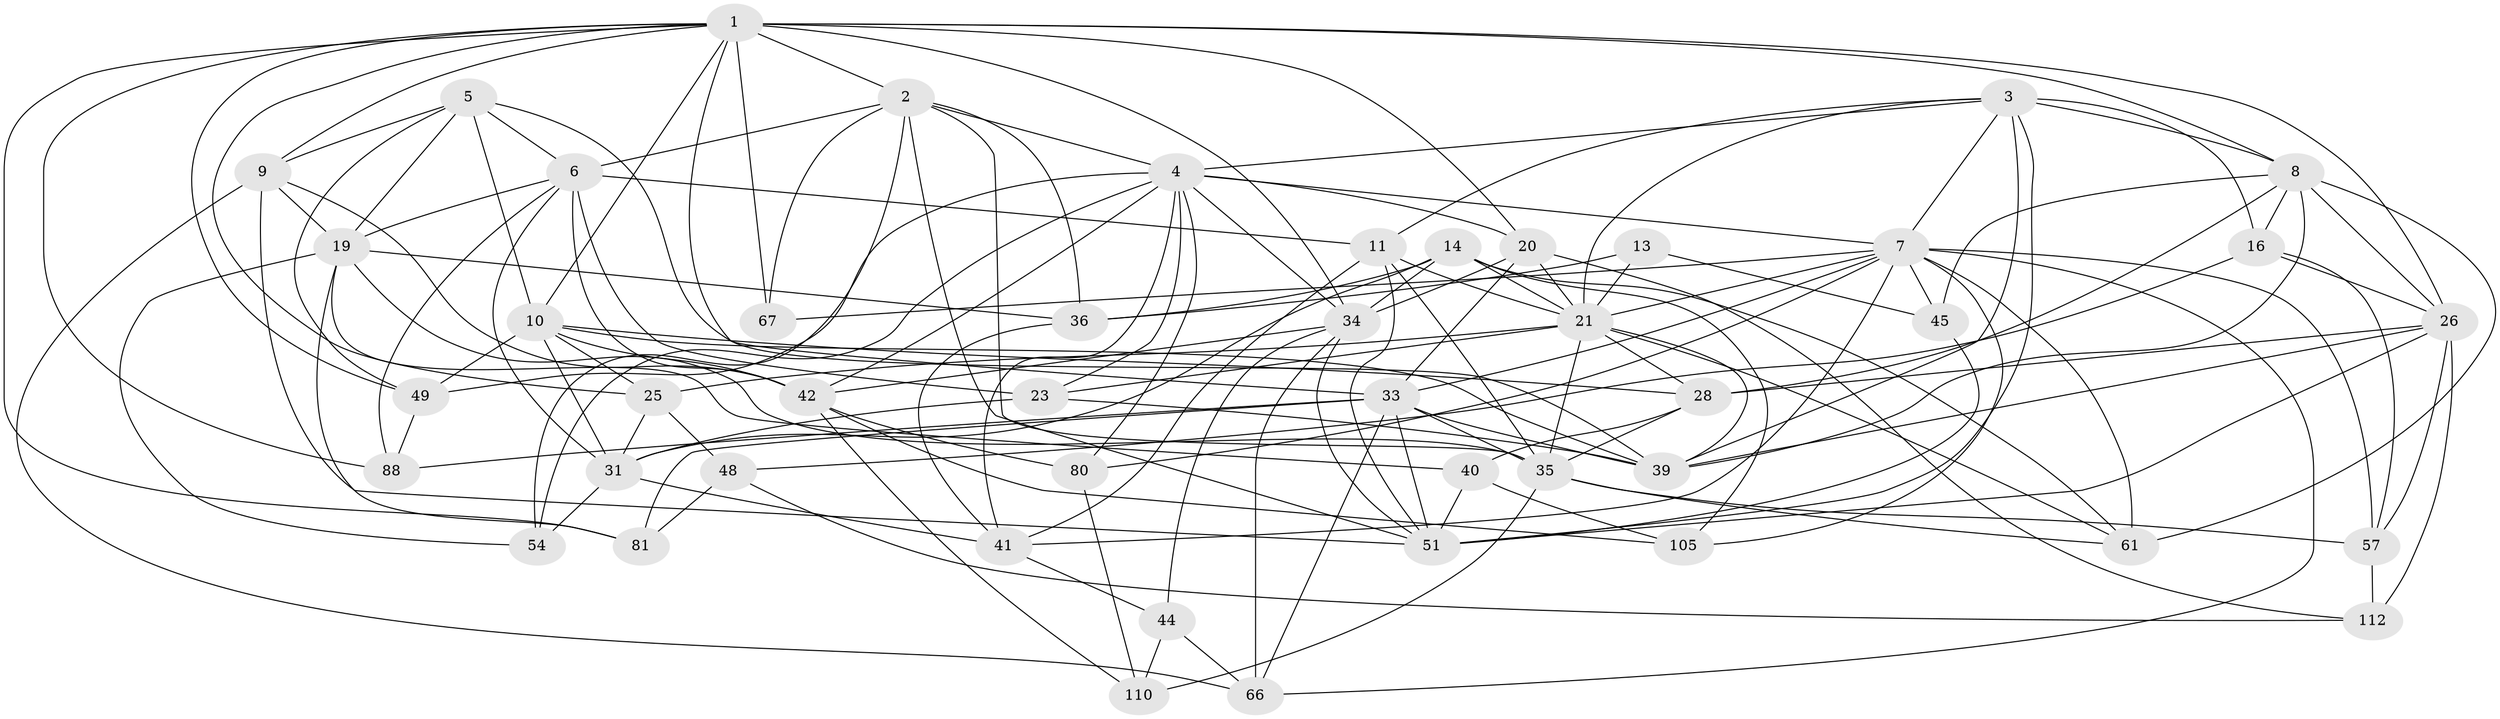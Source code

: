 // original degree distribution, {4: 1.0}
// Generated by graph-tools (version 1.1) at 2025/20/03/04/25 18:20:56]
// undirected, 46 vertices, 147 edges
graph export_dot {
graph [start="1"]
  node [color=gray90,style=filled];
  1 [super="+18+15"];
  2 [super="+65+27"];
  3 [super="+95+106"];
  4 [super="+12"];
  5 [super="+59"];
  6 [super="+32"];
  7 [super="+22+53+29"];
  8 [super="+114+104"];
  9 [super="+64"];
  10 [super="+69+74+52"];
  11 [super="+17"];
  13;
  14 [super="+102"];
  16 [super="+101"];
  19 [super="+46+108"];
  20 [super="+37"];
  21 [super="+38+96"];
  23 [super="+90"];
  25 [super="+77+30"];
  26 [super="+84+58+89"];
  28 [super="+68"];
  31 [super="+43"];
  33 [super="+55+75"];
  34 [super="+76+60"];
  35 [super="+82+73"];
  36 [super="+85"];
  39 [super="+91+50"];
  40;
  41 [super="+83"];
  42 [super="+72"];
  44;
  45;
  48;
  49 [super="+70"];
  51 [super="+116+97"];
  54;
  57 [super="+71"];
  61 [super="+111"];
  66 [super="+79"];
  67;
  80;
  81;
  88;
  105;
  110;
  112;
  1 -- 49 [weight=2];
  1 -- 26;
  1 -- 2;
  1 -- 33;
  1 -- 67 [weight=2];
  1 -- 8;
  1 -- 9;
  1 -- 81;
  1 -- 20;
  1 -- 88;
  1 -- 25;
  1 -- 10;
  1 -- 34 [weight=2];
  2 -- 6;
  2 -- 67;
  2 -- 4;
  2 -- 54;
  2 -- 51;
  2 -- 35;
  2 -- 36;
  3 -- 21;
  3 -- 39;
  3 -- 51;
  3 -- 16;
  3 -- 7;
  3 -- 11;
  3 -- 8;
  3 -- 4;
  4 -- 20;
  4 -- 23 [weight=2];
  4 -- 34;
  4 -- 41;
  4 -- 42;
  4 -- 80;
  4 -- 49;
  4 -- 54;
  4 -- 7;
  5 -- 39;
  5 -- 10;
  5 -- 9;
  5 -- 49;
  5 -- 19;
  5 -- 6;
  6 -- 11;
  6 -- 42;
  6 -- 23;
  6 -- 88;
  6 -- 19;
  6 -- 31;
  7 -- 33;
  7 -- 66;
  7 -- 57 [weight=2];
  7 -- 41;
  7 -- 80;
  7 -- 67;
  7 -- 61 [weight=2];
  7 -- 105;
  7 -- 21;
  7 -- 45;
  8 -- 26;
  8 -- 28;
  8 -- 61;
  8 -- 39;
  8 -- 16;
  8 -- 45;
  9 -- 66;
  9 -- 42;
  9 -- 19;
  9 -- 51;
  10 -- 28;
  10 -- 31 [weight=2];
  10 -- 39;
  10 -- 25 [weight=2];
  10 -- 42;
  10 -- 49;
  11 -- 35;
  11 -- 21;
  11 -- 41;
  11 -- 51;
  13 -- 45;
  13 -- 36 [weight=2];
  13 -- 21;
  14 -- 105;
  14 -- 34;
  14 -- 36;
  14 -- 31;
  14 -- 21;
  14 -- 61;
  16 -- 57;
  16 -- 26 [weight=2];
  16 -- 48;
  19 -- 36;
  19 -- 54;
  19 -- 35;
  19 -- 40;
  19 -- 81;
  20 -- 112;
  20 -- 34;
  20 -- 33;
  20 -- 21;
  21 -- 35;
  21 -- 39;
  21 -- 23;
  21 -- 25;
  21 -- 61;
  21 -- 28;
  23 -- 39;
  23 -- 31;
  25 -- 31;
  25 -- 48;
  26 -- 57;
  26 -- 112;
  26 -- 51 [weight=2];
  26 -- 39;
  26 -- 28;
  28 -- 35;
  28 -- 40;
  31 -- 54;
  31 -- 41;
  33 -- 81;
  33 -- 51;
  33 -- 66;
  33 -- 39;
  33 -- 88;
  33 -- 35 [weight=2];
  34 -- 66 [weight=2];
  34 -- 42;
  34 -- 51;
  34 -- 44;
  35 -- 61;
  35 -- 110;
  35 -- 57;
  36 -- 41;
  40 -- 105;
  40 -- 51;
  41 -- 44;
  42 -- 105;
  42 -- 80;
  42 -- 110;
  44 -- 110;
  44 -- 66;
  45 -- 51;
  48 -- 81;
  48 -- 112;
  49 -- 88;
  57 -- 112;
  80 -- 110;
}
